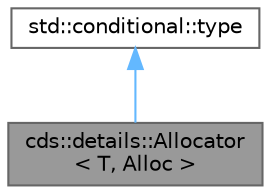 digraph "cds::details::Allocator&lt; T, Alloc &gt;"
{
 // LATEX_PDF_SIZE
  bgcolor="transparent";
  edge [fontname=Helvetica,fontsize=10,labelfontname=Helvetica,labelfontsize=10];
  node [fontname=Helvetica,fontsize=10,shape=box,height=0.2,width=0.4];
  Node1 [id="Node000001",label="cds::details::Allocator\l\< T, Alloc \>",height=0.2,width=0.4,color="gray40", fillcolor="grey60", style="filled", fontcolor="black",tooltip="Extends std::allocator interface to provide semantics like operator new and delete"];
  Node2 -> Node1 [id="edge1_Node000001_Node000002",dir="back",color="steelblue1",style="solid",tooltip=" "];
  Node2 [id="Node000002",label="std::conditional::type",height=0.2,width=0.4,color="gray40", fillcolor="white", style="filled",tooltip=" "];
}
